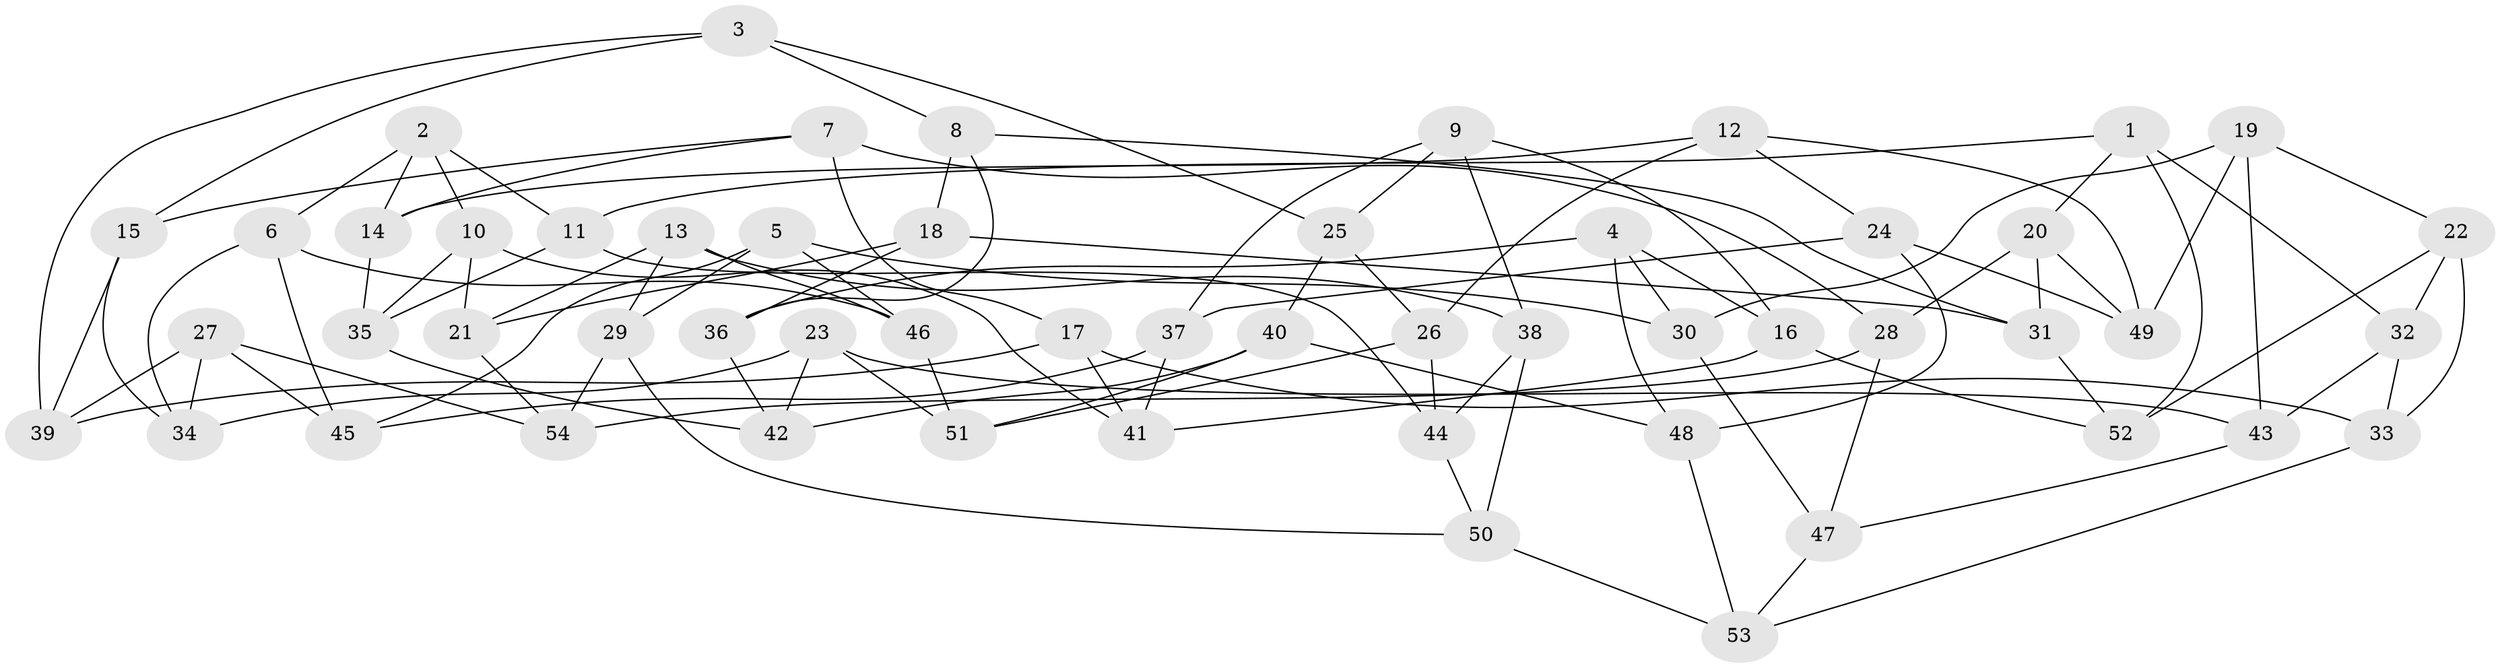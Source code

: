 // coarse degree distribution, {5: 0.25806451612903225, 6: 0.45161290322580644, 4: 0.2903225806451613}
// Generated by graph-tools (version 1.1) at 2025/24/03/03/25 07:24:28]
// undirected, 54 vertices, 108 edges
graph export_dot {
graph [start="1"]
  node [color=gray90,style=filled];
  1;
  2;
  3;
  4;
  5;
  6;
  7;
  8;
  9;
  10;
  11;
  12;
  13;
  14;
  15;
  16;
  17;
  18;
  19;
  20;
  21;
  22;
  23;
  24;
  25;
  26;
  27;
  28;
  29;
  30;
  31;
  32;
  33;
  34;
  35;
  36;
  37;
  38;
  39;
  40;
  41;
  42;
  43;
  44;
  45;
  46;
  47;
  48;
  49;
  50;
  51;
  52;
  53;
  54;
  1 -- 52;
  1 -- 11;
  1 -- 20;
  1 -- 32;
  2 -- 10;
  2 -- 11;
  2 -- 6;
  2 -- 14;
  3 -- 25;
  3 -- 8;
  3 -- 39;
  3 -- 15;
  4 -- 16;
  4 -- 30;
  4 -- 36;
  4 -- 48;
  5 -- 29;
  5 -- 30;
  5 -- 45;
  5 -- 46;
  6 -- 46;
  6 -- 34;
  6 -- 45;
  7 -- 17;
  7 -- 28;
  7 -- 15;
  7 -- 14;
  8 -- 36;
  8 -- 31;
  8 -- 18;
  9 -- 16;
  9 -- 25;
  9 -- 38;
  9 -- 37;
  10 -- 21;
  10 -- 35;
  10 -- 41;
  11 -- 35;
  11 -- 44;
  12 -- 14;
  12 -- 24;
  12 -- 49;
  12 -- 26;
  13 -- 21;
  13 -- 29;
  13 -- 46;
  13 -- 38;
  14 -- 35;
  15 -- 39;
  15 -- 34;
  16 -- 52;
  16 -- 41;
  17 -- 33;
  17 -- 39;
  17 -- 41;
  18 -- 36;
  18 -- 31;
  18 -- 21;
  19 -- 49;
  19 -- 43;
  19 -- 30;
  19 -- 22;
  20 -- 28;
  20 -- 31;
  20 -- 49;
  21 -- 54;
  22 -- 32;
  22 -- 52;
  22 -- 33;
  23 -- 34;
  23 -- 43;
  23 -- 42;
  23 -- 51;
  24 -- 48;
  24 -- 37;
  24 -- 49;
  25 -- 40;
  25 -- 26;
  26 -- 44;
  26 -- 51;
  27 -- 54;
  27 -- 39;
  27 -- 34;
  27 -- 45;
  28 -- 47;
  28 -- 54;
  29 -- 54;
  29 -- 50;
  30 -- 47;
  31 -- 52;
  32 -- 33;
  32 -- 43;
  33 -- 53;
  35 -- 42;
  36 -- 42;
  37 -- 41;
  37 -- 45;
  38 -- 44;
  38 -- 50;
  40 -- 51;
  40 -- 48;
  40 -- 42;
  43 -- 47;
  44 -- 50;
  46 -- 51;
  47 -- 53;
  48 -- 53;
  50 -- 53;
}
